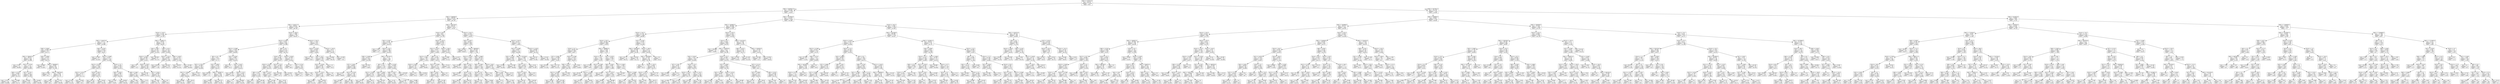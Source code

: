 digraph Tree {
node [shape=box] ;
0 [label="X[0] <= 470522.0\nmse = 833.25\nsamples = 15100\nvalue = 50.5"] ;
1 [label="X[0] <= 381681.0\nmse = 235.485\nsamples = 7578\nvalue = 74.876"] ;
0 -> 1 [labeldistance=2.5, labelangle=45, headlabel="True"] ;
2 [label="X[0] <= 346408.0\nmse = 108.352\nsamples = 4219\nvalue = 84.739"] ;
1 -> 2 ;
3 [label="X[0] <= 334317.5\nmse = 66.634\nsamples = 2145\nvalue = 89.764"] ;
2 -> 3 ;
4 [label="X[14] <= 116.5\nmse = 53.435\nsamples = 1391\nvalue = 91.344"] ;
3 -> 4 ;
5 [label="X[0] <= 316373.0\nmse = 47.711\nsamples = 1247\nvalue = 91.889"] ;
4 -> 5 ;
6 [label="X[8] <= 0.006\nmse = 35.683\nsamples = 517\nvalue = 93.271"] ;
5 -> 6 ;
7 [label="X[0] <= 280452.0\nmse = 36.473\nsamples = 463\nvalue = 92.886"] ;
6 -> 7 ;
8 [label="mse = 5.515\nsamples = 21\nvalue = 96.905"] ;
7 -> 8 ;
9 [label="X[12] <= 0.254\nmse = 37.14\nsamples = 442\nvalue = 92.695"] ;
7 -> 9 ;
10 [label="X[9] <= 0.278\nmse = 23.964\nsamples = 53\nvalue = 95.132"] ;
9 -> 10 ;
11 [label="mse = 12.377\nsamples = 49\nvalue = 95.898"] ;
10 -> 11 ;
12 [label="mse = 70.688\nsamples = 4\nvalue = 85.75"] ;
10 -> 12 ;
13 [label="X[7] <= 0.701\nmse = 38.015\nsamples = 389\nvalue = 92.362"] ;
9 -> 13 ;
14 [label="mse = 34.562\nsamples = 357\nvalue = 92.655"] ;
13 -> 14 ;
15 [label="mse = 64.897\nsamples = 32\nvalue = 89.094"] ;
13 -> 15 ;
16 [label="X[4] <= 0.598\nmse = 16.726\nsamples = 54\nvalue = 96.574"] ;
6 -> 16 ;
17 [label="mse = 55.889\nsamples = 6\nvalue = 91.667"] ;
16 -> 17 ;
18 [label="X[0] <= 288488.5\nmse = 8.444\nsamples = 48\nvalue = 97.188"] ;
16 -> 18 ;
19 [label="mse = 15.89\nsamples = 10\nvalue = 95.1"] ;
18 -> 19 ;
20 [label="X[0] <= 308754.0\nmse = 5.036\nsamples = 38\nvalue = 97.737"] ;
18 -> 20 ;
21 [label="mse = 2.404\nsamples = 26\nvalue = 98.5"] ;
20 -> 21 ;
22 [label="mse = 6.743\nsamples = 12\nvalue = 96.083"] ;
20 -> 22 ;
23 [label="X[4] <= 0.233\nmse = 53.918\nsamples = 730\nvalue = 90.91"] ;
5 -> 23 ;
24 [label="mse = 51.339\nsamples = 11\nvalue = 82.545"] ;
23 -> 24 ;
25 [label="X[12] <= 0.409\nmse = 52.871\nsamples = 719\nvalue = 91.038"] ;
23 -> 25 ;
26 [label="X[12] <= 0.254\nmse = 57.674\nsamples = 368\nvalue = 90.071"] ;
25 -> 26 ;
27 [label="X[12] <= 0.231\nmse = 29.711\nsamples = 77\nvalue = 92.714"] ;
26 -> 27 ;
28 [label="mse = 31.342\nsamples = 53\nvalue = 91.453"] ;
27 -> 28 ;
29 [label="mse = 14.833\nsamples = 24\nvalue = 95.5"] ;
27 -> 29 ;
30 [label="X[14] <= 85.0\nmse = 62.735\nsamples = 291\nvalue = 89.371"] ;
26 -> 30 ;
31 [label="mse = 58.113\nsamples = 262\nvalue = 89.927"] ;
30 -> 31 ;
32 [label="mse = 76.433\nsamples = 29\nvalue = 84.345"] ;
30 -> 32 ;
33 [label="X[14] <= 5.5\nmse = 45.826\nsamples = 351\nvalue = 92.051"] ;
25 -> 33 ;
34 [label="X[4] <= 0.623\nmse = 55.485\nsamples = 70\nvalue = 89.029"] ;
33 -> 34 ;
35 [label="mse = 21.556\nsamples = 3\nvalue = 76.667"] ;
34 -> 35 ;
36 [label="mse = 49.855\nsamples = 67\nvalue = 89.582"] ;
34 -> 36 ;
37 [label="X[6] <= 0.482\nmse = 40.577\nsamples = 281\nvalue = 92.804"] ;
33 -> 37 ;
38 [label="mse = 37.66\nsamples = 279\nvalue = 92.943"] ;
37 -> 38 ;
39 [label="mse = 72.25\nsamples = 2\nvalue = 73.5"] ;
37 -> 39 ;
40 [label="X[0] <= 316951.5\nmse = 78.233\nsamples = 144\nvalue = 86.632"] ;
4 -> 40 ;
41 [label="X[4] <= 0.86\nmse = 62.102\nsamples = 58\nvalue = 91.034"] ;
40 -> 41 ;
42 [label="X[10] <= 0.201\nmse = 46.368\nsamples = 50\nvalue = 92.46"] ;
41 -> 42 ;
43 [label="mse = 0.0\nsamples = 1\nvalue = 73.0"] ;
42 -> 43 ;
44 [label="X[10] <= 0.307\nmse = 39.429\nsamples = 49\nvalue = 92.857"] ;
42 -> 44 ;
45 [label="mse = 6.109\nsamples = 8\nvalue = 97.875"] ;
44 -> 45 ;
46 [label="X[1] <= 0.924\nmse = 40.058\nsamples = 41\nvalue = 91.878"] ;
44 -> 46 ;
47 [label="mse = 37.444\nsamples = 40\nvalue = 92.175"] ;
46 -> 47 ;
48 [label="mse = 0.0\nsamples = 1\nvalue = 80.0"] ;
46 -> 48 ;
49 [label="mse = 68.359\nsamples = 8\nvalue = 82.125"] ;
41 -> 49 ;
50 [label="X[9] <= 0.19\nmse = 67.223\nsamples = 86\nvalue = 83.663"] ;
40 -> 50 ;
51 [label="X[14] <= 132.5\nmse = 68.805\nsamples = 53\nvalue = 81.396"] ;
50 -> 51 ;
52 [label="mse = 49.974\nsamples = 25\nvalue = 77.84"] ;
51 -> 52 ;
53 [label="mse = 64.245\nsamples = 28\nvalue = 84.571"] ;
51 -> 53 ;
54 [label="X[6] <= 0.035\nmse = 43.181\nsamples = 33\nvalue = 87.303"] ;
50 -> 54 ;
55 [label="mse = 36.876\nsamples = 11\nvalue = 83.182"] ;
54 -> 55 ;
56 [label="mse = 33.595\nsamples = 22\nvalue = 89.364"] ;
54 -> 56 ;
57 [label="X[14] <= 106.5\nmse = 77.869\nsamples = 754\nvalue = 86.847"] ;
3 -> 57 ;
58 [label="X[12] <= 0.407\nmse = 70.021\nsamples = 661\nvalue = 87.888"] ;
57 -> 58 ;
59 [label="X[12] <= 0.369\nmse = 73.359\nsamples = 354\nvalue = 86.808"] ;
58 -> 59 ;
60 [label="X[5] <= 0.5\nmse = 70.34\nsamples = 275\nvalue = 87.72"] ;
59 -> 60 ;
61 [label="X[2] <= 0.704\nmse = 45.586\nsamples = 101\nvalue = 90.396"] ;
60 -> 61 ;
62 [label="X[11] <= 0.849\nmse = 45.4\nsamples = 77\nvalue = 88.948"] ;
61 -> 62 ;
63 [label="mse = 39.396\nsamples = 75\nvalue = 89.333"] ;
62 -> 63 ;
64 [label="mse = 56.25\nsamples = 2\nvalue = 74.5"] ;
62 -> 64 ;
65 [label="mse = 17.873\nsamples = 24\nvalue = 95.042"] ;
61 -> 65 ;
66 [label="X[1] <= 0.605\nmse = 78.139\nsamples = 174\nvalue = 86.167"] ;
60 -> 66 ;
67 [label="mse = 96.545\nsamples = 11\nvalue = 77.0"] ;
66 -> 67 ;
68 [label="X[0] <= 342807.5\nmse = 70.843\nsamples = 163\nvalue = 86.785"] ;
66 -> 68 ;
69 [label="mse = 53.994\nsamples = 102\nvalue = 88.539"] ;
68 -> 69 ;
70 [label="mse = 85.273\nsamples = 61\nvalue = 83.852"] ;
68 -> 70 ;
71 [label="X[1] <= 0.546\nmse = 70.891\nsamples = 79\nvalue = 83.633"] ;
59 -> 71 ;
72 [label="mse = 0.0\nsamples = 1\nvalue = 61.0"] ;
71 -> 72 ;
73 [label="X[2] <= 0.442\nmse = 65.148\nsamples = 78\nvalue = 83.923"] ;
71 -> 73 ;
74 [label="mse = 89.254\nsamples = 13\nvalue = 78.769"] ;
73 -> 74 ;
75 [label="X[10] <= 0.23\nmse = 53.952\nsamples = 65\nvalue = 84.954"] ;
73 -> 75 ;
76 [label="mse = 7.5\nsamples = 4\nvalue = 95.0"] ;
75 -> 76 ;
77 [label="mse = 49.946\nsamples = 61\nvalue = 84.295"] ;
75 -> 77 ;
78 [label="X[8] <= 0.0\nmse = 63.275\nsamples = 307\nvalue = 89.134"] ;
58 -> 78 ;
79 [label="X[10] <= 0.6\nmse = 65.891\nsamples = 260\nvalue = 88.427"] ;
78 -> 79 ;
80 [label="X[10] <= 0.343\nmse = 59.001\nsamples = 230\nvalue = 89.143"] ;
79 -> 80 ;
81 [label="X[9] <= 0.07\nmse = 72.134\nsamples = 120\nvalue = 87.625"] ;
80 -> 81 ;
82 [label="mse = 36.0\nsamples = 2\nvalue = 68.0"] ;
81 -> 82 ;
83 [label="mse = 66.108\nsamples = 118\nvalue = 87.958"] ;
81 -> 83 ;
84 [label="X[6] <= 0.147\nmse = 39.415\nsamples = 110\nvalue = 90.8"] ;
80 -> 84 ;
85 [label="mse = 42.289\nsamples = 84\nvalue = 89.595"] ;
84 -> 85 ;
86 [label="mse = 10.29\nsamples = 26\nvalue = 94.692"] ;
84 -> 86 ;
87 [label="X[12] <= 0.53\nmse = 84.596\nsamples = 30\nvalue = 82.933"] ;
79 -> 87 ;
88 [label="mse = 65.938\nsamples = 16\nvalue = 78.75"] ;
87 -> 88 ;
89 [label="mse = 63.061\nsamples = 14\nvalue = 87.714"] ;
87 -> 89 ;
90 [label="X[10] <= 0.054\nmse = 30.764\nsamples = 47\nvalue = 93.043"] ;
78 -> 90 ;
91 [label="mse = 0.0\nsamples = 1\nvalue = 68.0"] ;
90 -> 91 ;
92 [label="X[4] <= 0.734\nmse = 17.503\nsamples = 46\nvalue = 93.587"] ;
90 -> 92 ;
93 [label="mse = 19.977\nsamples = 22\nvalue = 91.5"] ;
92 -> 93 ;
94 [label="mse = 7.583\nsamples = 24\nvalue = 95.5"] ;
92 -> 94 ;
95 [label="X[14] <= 135.5\nmse = 71.258\nsamples = 93\nvalue = 79.452"] ;
57 -> 95 ;
96 [label="X[10] <= 0.333\nmse = 59.048\nsamples = 62\nvalue = 76.984"] ;
95 -> 96 ;
97 [label="mse = 27.743\nsamples = 12\nvalue = 70.917"] ;
96 -> 97 ;
98 [label="X[3] <= 10.5\nmse = 55.606\nsamples = 50\nvalue = 78.44"] ;
96 -> 98 ;
99 [label="X[12] <= 0.428\nmse = 49.901\nsamples = 48\nvalue = 77.875"] ;
98 -> 99 ;
100 [label="X[14] <= 110.5\nmse = 44.957\nsamples = 43\nvalue = 76.86"] ;
99 -> 100 ;
101 [label="mse = 0.889\nsamples = 3\nvalue = 61.333"] ;
100 -> 101 ;
102 [label="mse = 28.824\nsamples = 40\nvalue = 78.025"] ;
100 -> 102 ;
103 [label="mse = 7.44\nsamples = 5\nvalue = 86.6"] ;
99 -> 103 ;
104 [label="mse = 1.0\nsamples = 2\nvalue = 92.0"] ;
98 -> 104 ;
105 [label="X[14] <= 145.0\nmse = 59.14\nsamples = 31\nvalue = 84.387"] ;
95 -> 105 ;
106 [label="mse = 54.094\nsamples = 19\nvalue = 88.105"] ;
105 -> 106 ;
107 [label="mse = 10.583\nsamples = 12\nvalue = 78.5"] ;
105 -> 107 ;
108 [label="X[0] <= 362126.0\nmse = 98.373\nsamples = 2074\nvalue = 79.541"] ;
2 -> 108 ;
109 [label="X[14] <= 95.5\nmse = 86.9\nsamples = 945\nvalue = 82.783"] ;
108 -> 109 ;
110 [label="X[2] <= 0.307\nmse = 82.467\nsamples = 778\nvalue = 83.679"] ;
109 -> 110 ;
111 [label="mse = 15.65\nsamples = 10\nvalue = 72.5"] ;
110 -> 111 ;
112 [label="X[14] <= 19.5\nmse = 81.689\nsamples = 768\nvalue = 83.824"] ;
110 -> 112 ;
113 [label="X[6] <= 0.406\nmse = 93.413\nsamples = 305\nvalue = 82.236"] ;
112 -> 113 ;
114 [label="X[7] <= 0.002\nmse = 89.635\nsamples = 290\nvalue = 82.669"] ;
113 -> 114 ;
115 [label="mse = 8.222\nsamples = 3\nvalue = 66.667"] ;
114 -> 115 ;
116 [label="X[11] <= 0.129\nmse = 87.782\nsamples = 287\nvalue = 82.836"] ;
114 -> 116 ;
117 [label="mse = 62.889\nsamples = 24\nvalue = 77.667"] ;
116 -> 117 ;
118 [label="mse = 87.392\nsamples = 263\nvalue = 83.308"] ;
116 -> 118 ;
119 [label="mse = 92.782\nsamples = 15\nvalue = 73.867"] ;
113 -> 119 ;
120 [label="X[0] <= 351101.5\nmse = 71.21\nsamples = 463\nvalue = 84.87"] ;
112 -> 120 ;
121 [label="X[3] <= 4.0\nmse = 47.578\nsamples = 126\nvalue = 87.571"] ;
120 -> 121 ;
122 [label="X[11] <= 0.445\nmse = 62.521\nsamples = 36\nvalue = 84.417"] ;
121 -> 122 ;
123 [label="mse = 45.537\nsamples = 11\nvalue = 89.091"] ;
122 -> 123 ;
124 [label="mse = 56.15\nsamples = 25\nvalue = 82.36"] ;
122 -> 124 ;
125 [label="X[9] <= 0.085\nmse = 36.028\nsamples = 90\nvalue = 88.833"] ;
121 -> 125 ;
126 [label="mse = 30.139\nsamples = 6\nvalue = 80.833"] ;
125 -> 126 ;
127 [label="mse = 31.55\nsamples = 84\nvalue = 89.405"] ;
125 -> 127 ;
128 [label="X[8] <= 0.108\nmse = 76.298\nsamples = 337\nvalue = 83.861"] ;
120 -> 128 ;
129 [label="X[6] <= 0.027\nmse = 71.931\nsamples = 329\nvalue = 84.131"] ;
128 -> 129 ;
130 [label="mse = 27.062\nsamples = 9\nvalue = 75.222"] ;
129 -> 130 ;
131 [label="mse = 70.898\nsamples = 320\nvalue = 84.381"] ;
129 -> 131 ;
132 [label="mse = 129.438\nsamples = 8\nvalue = 72.75"] ;
128 -> 132 ;
133 [label="X[14] <= 135.5\nmse = 86.405\nsamples = 167\nvalue = 78.611"] ;
109 -> 133 ;
134 [label="X[11] <= 0.312\nmse = 79.071\nsamples = 135\nvalue = 76.948"] ;
133 -> 134 ;
135 [label="X[12] <= 0.52\nmse = 77.969\nsamples = 34\nvalue = 71.824"] ;
134 -> 135 ;
136 [label="X[10] <= 0.363\nmse = 61.334\nsamples = 31\nvalue = 70.387"] ;
135 -> 136 ;
137 [label="mse = 10.8\nsamples = 5\nvalue = 62.0"] ;
136 -> 137 ;
138 [label="mse = 54.923\nsamples = 26\nvalue = 72.0"] ;
136 -> 138 ;
139 [label="mse = 8.222\nsamples = 3\nvalue = 86.667"] ;
135 -> 139 ;
140 [label="X[8] <= 0.0\nmse = 67.626\nsamples = 101\nvalue = 78.673"] ;
134 -> 140 ;
141 [label="X[12] <= 0.459\nmse = 58.111\nsamples = 78\nvalue = 79.936"] ;
140 -> 141 ;
142 [label="X[6] <= 0.037\nmse = 56.229\nsamples = 76\nvalue = 79.645"] ;
141 -> 142 ;
143 [label="mse = 60.225\nsamples = 13\nvalue = 76.077"] ;
142 -> 143 ;
144 [label="mse = 52.236\nsamples = 63\nvalue = 80.381"] ;
142 -> 144 ;
145 [label="mse = 4.0\nsamples = 2\nvalue = 91.0"] ;
141 -> 145 ;
146 [label="mse = 76.151\nsamples = 23\nvalue = 74.391"] ;
140 -> 146 ;
147 [label="X[14] <= 136.5\nmse = 56.484\nsamples = 32\nvalue = 85.625"] ;
133 -> 147 ;
148 [label="mse = 5.688\nsamples = 4\nvalue = 97.25"] ;
147 -> 148 ;
149 [label="mse = 41.677\nsamples = 28\nvalue = 83.964"] ;
147 -> 149 ;
150 [label="X[14] <= 101.5\nmse = 91.818\nsamples = 1129\nvalue = 76.828"] ;
108 -> 150 ;
151 [label="X[2] <= 0.307\nmse = 88.013\nsamples = 985\nvalue = 77.542"] ;
150 -> 151 ;
152 [label="mse = 95.622\nsamples = 28\nvalue = 68.857"] ;
151 -> 152 ;
153 [label="X[0] <= 369189.5\nmse = 85.519\nsamples = 957\nvalue = 77.796"] ;
151 -> 153 ;
154 [label="X[12] <= 0.142\nmse = 77.979\nsamples = 320\nvalue = 79.8"] ;
153 -> 154 ;
155 [label="mse = 24.889\nsamples = 3\nvalue = 64.333"] ;
154 -> 155 ;
156 [label="X[6] <= 0.027\nmse = 76.196\nsamples = 317\nvalue = 79.946"] ;
154 -> 156 ;
157 [label="mse = 33.959\nsamples = 7\nvalue = 70.429"] ;
156 -> 157 ;
158 [label="X[14] <= 6.5\nmse = 75.058\nsamples = 310\nvalue = 80.161"] ;
156 -> 158 ;
159 [label="mse = 106.29\nsamples = 55\nvalue = 77.236"] ;
158 -> 159 ;
160 [label="mse = 66.078\nsamples = 255\nvalue = 80.792"] ;
158 -> 160 ;
161 [label="X[4] <= 0.906\nmse = 86.276\nsamples = 637\nvalue = 76.79"] ;
153 -> 161 ;
162 [label="X[6] <= 0.564\nmse = 83.871\nsamples = 584\nvalue = 77.283"] ;
161 -> 162 ;
163 [label="X[14] <= 8.5\nmse = 82.375\nsamples = 579\nvalue = 77.42"] ;
162 -> 163 ;
164 [label="mse = 87.705\nsamples = 92\nvalue = 74.652"] ;
163 -> 164 ;
165 [label="mse = 79.648\nsamples = 487\nvalue = 77.943"] ;
163 -> 165 ;
166 [label="mse = 2.64\nsamples = 5\nvalue = 61.4"] ;
162 -> 166 ;
167 [label="X[14] <= 46.0\nmse = 80.607\nsamples = 53\nvalue = 71.358"] ;
161 -> 167 ;
168 [label="X[9] <= 0.09\nmse = 64.591\nsamples = 45\nvalue = 73.378"] ;
167 -> 168 ;
169 [label="mse = 14.75\nsamples = 12\nvalue = 80.5"] ;
168 -> 169 ;
170 [label="mse = 57.561\nsamples = 33\nvalue = 70.788"] ;
168 -> 170 ;
171 [label="mse = 18.75\nsamples = 8\nvalue = 60.0"] ;
167 -> 171 ;
172 [label="X[14] <= 135.5\nmse = 90.511\nsamples = 144\nvalue = 71.944"] ;
150 -> 172 ;
173 [label="X[11] <= 0.266\nmse = 66.83\nsamples = 112\nvalue = 69.598"] ;
172 -> 173 ;
174 [label="X[2] <= 0.758\nmse = 36.886\nsamples = 36\nvalue = 65.944"] ;
173 -> 174 ;
175 [label="mse = 23.386\nsamples = 18\nvalue = 62.944"] ;
174 -> 175 ;
176 [label="mse = 32.386\nsamples = 18\nvalue = 68.944"] ;
174 -> 176 ;
177 [label="X[0] <= 372238.0\nmse = 71.694\nsamples = 76\nvalue = 71.329"] ;
173 -> 177 ;
178 [label="X[3] <= 10.5\nmse = 69.042\nsamples = 48\nvalue = 73.5"] ;
177 -> 178 ;
179 [label="X[14] <= 130.0\nmse = 55.394\nsamples = 46\nvalue = 72.674"] ;
178 -> 179 ;
180 [label="mse = 46.219\nsamples = 40\nvalue = 73.925"] ;
179 -> 180 ;
181 [label="mse = 36.556\nsamples = 6\nvalue = 64.333"] ;
179 -> 181 ;
182 [label="mse = 6.25\nsamples = 2\nvalue = 92.5"] ;
178 -> 182 ;
183 [label="mse = 54.31\nsamples = 28\nvalue = 67.607"] ;
177 -> 183 ;
184 [label="X[12] <= 0.335\nmse = 86.694\nsamples = 32\nvalue = 80.156"] ;
172 -> 184 ;
185 [label="mse = 43.222\nsamples = 6\nvalue = 67.667"] ;
184 -> 185 ;
186 [label="mse = 52.422\nsamples = 26\nvalue = 83.038"] ;
184 -> 186 ;
187 [label="X[0] <= 427983.0\nmse = 119.537\nsamples = 3359\nvalue = 62.488"] ;
1 -> 187 ;
188 [label="X[0] <= 403993.5\nmse = 96.299\nsamples = 2039\nvalue = 67.087"] ;
187 -> 188 ;
189 [label="X[14] <= 101.5\nmse = 91.579\nsamples = 1084\nvalue = 69.948"] ;
188 -> 189 ;
190 [label="X[14] <= 20.5\nmse = 86.562\nsamples = 969\nvalue = 70.843"] ;
189 -> 190 ;
191 [label="X[14] <= 0.5\nmse = 99.635\nsamples = 365\nvalue = 68.97"] ;
190 -> 191 ;
192 [label="X[7] <= 0.094\nmse = 173.566\nsamples = 30\nvalue = 76.367"] ;
191 -> 192 ;
193 [label="mse = 95.339\nsamples = 11\nvalue = 67.545"] ;
192 -> 193 ;
194 [label="mse = 147.723\nsamples = 19\nvalue = 81.474"] ;
192 -> 194 ;
195 [label="X[10] <= 0.786\nmse = 87.676\nsamples = 335\nvalue = 68.307"] ;
191 -> 195 ;
196 [label="X[6] <= 0.472\nmse = 86.29\nsamples = 318\nvalue = 68.758"] ;
195 -> 196 ;
197 [label="X[11] <= 0.266\nmse = 84.748\nsamples = 304\nvalue = 69.204"] ;
196 -> 197 ;
198 [label="mse = 78.443\nsamples = 96\nvalue = 72.073"] ;
197 -> 198 ;
199 [label="mse = 82.106\nsamples = 208\nvalue = 67.88"] ;
197 -> 199 ;
200 [label="mse = 21.638\nsamples = 14\nvalue = 59.071"] ;
196 -> 200 ;
201 [label="mse = 38.81\nsamples = 17\nvalue = 59.882"] ;
195 -> 201 ;
202 [label="X[0] <= 386862.0\nmse = 75.259\nsamples = 604\nvalue = 71.975"] ;
190 -> 202 ;
203 [label="X[14] <= 24.5\nmse = 71.38\nsamples = 169\nvalue = 74.201"] ;
202 -> 203 ;
204 [label="mse = 57.628\nsamples = 20\nvalue = 79.85"] ;
203 -> 204 ;
205 [label="X[12] <= 0.269\nmse = 68.368\nsamples = 149\nvalue = 73.443"] ;
203 -> 205 ;
206 [label="mse = 60.432\nsamples = 18\nvalue = 78.889"] ;
205 -> 206 ;
207 [label="X[12] <= 0.299\nmse = 64.823\nsamples = 131\nvalue = 72.695"] ;
205 -> 207 ;
208 [label="mse = 91.653\nsamples = 11\nvalue = 65.273"] ;
207 -> 208 ;
209 [label="mse = 56.851\nsamples = 120\nvalue = 73.375"] ;
207 -> 209 ;
210 [label="X[7] <= 0.078\nmse = 74.094\nsamples = 435\nvalue = 71.11"] ;
202 -> 210 ;
211 [label="X[6] <= 0.034\nmse = 73.087\nsamples = 163\nvalue = 72.896"] ;
210 -> 211 ;
212 [label="mse = 9.556\nsamples = 3\nvalue = 50.667"] ;
211 -> 212 ;
213 [label="X[7] <= 0.073\nmse = 64.84\nsamples = 160\nvalue = 73.312"] ;
211 -> 213 ;
214 [label="mse = 56.962\nsamples = 154\nvalue = 72.805"] ;
213 -> 214 ;
215 [label="mse = 90.889\nsamples = 6\nvalue = 86.333"] ;
213 -> 215 ;
216 [label="X[7] <= 0.085\nmse = 71.642\nsamples = 272\nvalue = 70.04"] ;
210 -> 216 ;
217 [label="mse = 45.959\nsamples = 7\nvalue = 57.429"] ;
216 -> 217 ;
218 [label="X[10] <= 0.096\nmse = 68.008\nsamples = 265\nvalue = 70.374"] ;
216 -> 218 ;
219 [label="mse = 5.36\nsamples = 5\nvalue = 83.8"] ;
218 -> 219 ;
220 [label="mse = 65.679\nsamples = 260\nvalue = 70.115"] ;
218 -> 220 ;
221 [label="X[7] <= 0.194\nmse = 70.259\nsamples = 115\nvalue = 62.409"] ;
189 -> 221 ;
222 [label="X[0] <= 392336.0\nmse = 61.384\nsamples = 49\nvalue = 65.592"] ;
221 -> 222 ;
223 [label="mse = 44.771\nsamples = 23\nvalue = 69.522"] ;
222 -> 223 ;
224 [label="mse = 50.333\nsamples = 26\nvalue = 62.115"] ;
222 -> 224 ;
225 [label="X[14] <= 149.5\nmse = 63.74\nsamples = 66\nvalue = 60.045"] ;
221 -> 225 ;
226 [label="X[0] <= 382289.0\nmse = 57.191\nsamples = 65\nvalue = 59.708"] ;
225 -> 226 ;
227 [label="mse = 0.0\nsamples = 1\nvalue = 81.0"] ;
226 -> 227 ;
228 [label="X[14] <= 135.5\nmse = 50.891\nsamples = 64\nvalue = 59.375"] ;
226 -> 228 ;
229 [label="X[14] <= 107.5\nmse = 44.222\nsamples = 47\nvalue = 58.234"] ;
228 -> 229 ;
230 [label="mse = 32.64\nsamples = 5\nvalue = 65.6"] ;
229 -> 230 ;
231 [label="mse = 38.372\nsamples = 42\nvalue = 57.357"] ;
229 -> 231 ;
232 [label="mse = 55.779\nsamples = 17\nvalue = 62.529"] ;
228 -> 232 ;
233 [label="mse = 0.0\nsamples = 1\nvalue = 82.0"] ;
225 -> 233 ;
234 [label="X[14] <= 102.5\nmse = 81.813\nsamples = 955\nvalue = 63.839"] ;
188 -> 234 ;
235 [label="X[14] <= 0.5\nmse = 79.085\nsamples = 865\nvalue = 64.542"] ;
234 -> 235 ;
236 [label="mse = 126.389\nsamples = 24\nvalue = 76.667"] ;
235 -> 236 ;
237 [label="X[0] <= 418979.0\nmse = 73.42\nsamples = 841\nvalue = 64.196"] ;
235 -> 237 ;
238 [label="X[4] <= 0.618\nmse = 75.45\nsamples = 526\nvalue = 65.464"] ;
237 -> 238 ;
239 [label="X[7] <= 0.58\nmse = 49.28\nsamples = 33\nvalue = 57.848"] ;
238 -> 239 ;
240 [label="mse = 32.996\nsamples = 15\nvalue = 54.067"] ;
239 -> 240 ;
241 [label="mse = 41.0\nsamples = 18\nvalue = 61.0"] ;
239 -> 241 ;
242 [label="X[14] <= 13.5\nmse = 73.06\nsamples = 493\nvalue = 65.974"] ;
238 -> 242 ;
243 [label="X[10] <= 0.511\nmse = 51.047\nsamples = 99\nvalue = 62.727"] ;
242 -> 243 ;
244 [label="mse = 41.094\nsamples = 70\nvalue = 64.186"] ;
243 -> 244 ;
245 [label="mse = 57.543\nsamples = 29\nvalue = 59.207"] ;
243 -> 245 ;
246 [label="X[14] <= 25.5\nmse = 75.278\nsamples = 394\nvalue = 66.789"] ;
242 -> 246 ;
247 [label="mse = 81.028\nsamples = 90\nvalue = 69.5"] ;
246 -> 247 ;
248 [label="mse = 70.756\nsamples = 304\nvalue = 65.987"] ;
246 -> 248 ;
249 [label="X[14] <= 41.5\nmse = 62.867\nsamples = 315\nvalue = 62.079"] ;
237 -> 249 ;
250 [label="X[7] <= 0.484\nmse = 54.841\nsamples = 203\nvalue = 60.744"] ;
249 -> 250 ;
251 [label="X[2] <= 0.548\nmse = 48.037\nsamples = 171\nvalue = 60.064"] ;
250 -> 251 ;
252 [label="mse = 52.983\nsamples = 60\nvalue = 58.317"] ;
251 -> 252 ;
253 [label="mse = 42.82\nsamples = 111\nvalue = 61.009"] ;
251 -> 253 ;
254 [label="X[10] <= 0.074\nmse = 75.547\nsamples = 32\nvalue = 64.375"] ;
250 -> 254 ;
255 [label="mse = 0.0\nsamples = 1\nvalue = 88.0"] ;
254 -> 255 ;
256 [label="mse = 59.399\nsamples = 31\nvalue = 63.613"] ;
254 -> 256 ;
257 [label="X[7] <= 0.114\nmse = 68.321\nsamples = 112\nvalue = 64.5"] ;
249 -> 257 ;
258 [label="X[7] <= 0.009\nmse = 91.113\nsamples = 44\nvalue = 68.023"] ;
257 -> 258 ;
259 [label="mse = 81.222\nsamples = 12\nvalue = 62.667"] ;
258 -> 259 ;
260 [label="mse = 80.03\nsamples = 32\nvalue = 70.031"] ;
258 -> 260 ;
261 [label="X[9] <= 0.525\nmse = 40.348\nsamples = 68\nvalue = 62.221"] ;
257 -> 261 ;
262 [label="mse = 37.441\nsamples = 67\nvalue = 62.448"] ;
261 -> 262 ;
263 [label="mse = 0.0\nsamples = 1\nvalue = 47.0"] ;
261 -> 263 ;
264 [label="X[0] <= 414129.5\nmse = 57.561\nsamples = 90\nvalue = 57.078"] ;
234 -> 264 ;
265 [label="X[6] <= 0.073\nmse = 53.303\nsamples = 43\nvalue = 59.372"] ;
264 -> 265 ;
266 [label="mse = 42.338\nsamples = 19\nvalue = 55.632"] ;
265 -> 266 ;
267 [label="mse = 42.139\nsamples = 24\nvalue = 62.333"] ;
265 -> 267 ;
268 [label="X[0] <= 420505.0\nmse = 52.234\nsamples = 47\nvalue = 54.979"] ;
264 -> 268 ;
269 [label="mse = 43.536\nsamples = 28\nvalue = 52.5"] ;
268 -> 269 ;
270 [label="mse = 42.654\nsamples = 19\nvalue = 58.632"] ;
268 -> 270 ;
271 [label="X[14] <= 102.5\nmse = 72.309\nsamples = 1320\nvalue = 55.385"] ;
187 -> 271 ;
272 [label="X[0] <= 441598.0\nmse = 66.268\nsamples = 1140\nvalue = 56.441"] ;
271 -> 272 ;
273 [label="X[10] <= 0.355\nmse = 70.525\nsamples = 417\nvalue = 59.369"] ;
272 -> 273 ;
274 [label="X[12] <= 0.246\nmse = 82.611\nsamples = 150\nvalue = 61.34"] ;
273 -> 274 ;
275 [label="mse = 87.556\nsamples = 6\nvalue = 72.333"] ;
274 -> 275 ;
276 [label="X[8] <= 0.125\nmse = 77.16\nsamples = 144\nvalue = 60.882"] ;
274 -> 276 ;
277 [label="X[0] <= 441054.5\nmse = 74.629\nsamples = 143\nvalue = 61.028"] ;
276 -> 277 ;
278 [label="X[10] <= 0.279\nmse = 71.111\nsamples = 135\nvalue = 60.615"] ;
277 -> 278 ;
279 [label="mse = 51.535\nsamples = 92\nvalue = 59.25"] ;
278 -> 279 ;
280 [label="mse = 100.481\nsamples = 43\nvalue = 63.535"] ;
278 -> 280 ;
281 [label="mse = 82.5\nsamples = 8\nvalue = 68.0"] ;
277 -> 281 ;
282 [label="mse = 0.0\nsamples = 1\nvalue = 40.0"] ;
276 -> 282 ;
283 [label="X[14] <= 15.5\nmse = 60.328\nsamples = 267\nvalue = 58.262"] ;
273 -> 283 ;
284 [label="X[2] <= 0.668\nmse = 69.402\nsamples = 84\nvalue = 55.619"] ;
283 -> 284 ;
285 [label="X[7] <= 0.669\nmse = 56.142\nsamples = 54\nvalue = 53.315"] ;
284 -> 285 ;
286 [label="X[7] <= 0.088\nmse = 41.895\nsamples = 48\nvalue = 52.021"] ;
285 -> 286 ;
287 [label="mse = 41.985\nsamples = 23\nvalue = 54.565"] ;
286 -> 287 ;
288 [label="mse = 30.378\nsamples = 25\nvalue = 49.68"] ;
286 -> 288 ;
289 [label="mse = 49.556\nsamples = 6\nvalue = 63.667"] ;
285 -> 289 ;
290 [label="X[6] <= 0.04\nmse = 66.512\nsamples = 30\nvalue = 59.767"] ;
284 -> 290 ;
291 [label="mse = 0.0\nsamples = 1\nvalue = 81.0"] ;
290 -> 291 ;
292 [label="mse = 52.723\nsamples = 29\nvalue = 59.034"] ;
290 -> 292 ;
293 [label="X[3] <= 6.5\nmse = 51.484\nsamples = 183\nvalue = 59.475"] ;
283 -> 293 ;
294 [label="X[9] <= 0.129\nmse = 53.381\nsamples = 99\nvalue = 60.818"] ;
293 -> 294 ;
295 [label="X[2] <= 0.388\nmse = 40.203\nsamples = 51\nvalue = 58.588"] ;
294 -> 295 ;
296 [label="mse = 23.347\nsamples = 7\nvalue = 64.286"] ;
295 -> 296 ;
297 [label="mse = 36.899\nsamples = 44\nvalue = 57.682"] ;
295 -> 297 ;
298 [label="X[6] <= 0.111\nmse = 56.486\nsamples = 48\nvalue = 63.188"] ;
294 -> 298 ;
299 [label="mse = 23.544\nsamples = 26\nvalue = 60.385"] ;
298 -> 299 ;
300 [label="mse = 75.159\nsamples = 22\nvalue = 66.5"] ;
298 -> 300 ;
301 [label="X[11] <= 0.615\nmse = 44.619\nsamples = 84\nvalue = 57.893"] ;
293 -> 301 ;
302 [label="X[0] <= 438056.5\nmse = 47.522\nsamples = 62\nvalue = 59.161"] ;
301 -> 302 ;
303 [label="mse = 47.95\nsamples = 47\nvalue = 60.085"] ;
302 -> 303 ;
304 [label="mse = 35.129\nsamples = 15\nvalue = 56.267"] ;
302 -> 304 ;
305 [label="mse = 19.126\nsamples = 22\nvalue = 54.318"] ;
301 -> 305 ;
306 [label="X[0] <= 452801.5\nmse = 56.015\nsamples = 723\nvalue = 54.752"] ;
272 -> 306 ;
307 [label="X[4] <= 0.806\nmse = 49.401\nsamples = 309\nvalue = 56.256"] ;
306 -> 307 ;
308 [label="X[14] <= 37.5\nmse = 44.459\nsamples = 198\nvalue = 54.985"] ;
307 -> 308 ;
309 [label="X[9] <= 0.271\nmse = 43.902\nsamples = 130\nvalue = 53.7"] ;
308 -> 309 ;
310 [label="X[14] <= 0.5\nmse = 42.619\nsamples = 112\nvalue = 54.58"] ;
309 -> 310 ;
311 [label="mse = 123.438\nsamples = 8\nvalue = 62.25"] ;
310 -> 311 ;
312 [label="mse = 31.529\nsamples = 104\nvalue = 53.99"] ;
310 -> 312 ;
313 [label="mse = 17.062\nsamples = 18\nvalue = 48.222"] ;
309 -> 313 ;
314 [label="X[11] <= 0.615\nmse = 36.335\nsamples = 68\nvalue = 57.441"] ;
308 -> 314 ;
315 [label="X[14] <= 38.5\nmse = 28.347\nsamples = 56\nvalue = 56.214"] ;
314 -> 315 ;
316 [label="mse = 0.25\nsamples = 2\nvalue = 66.5"] ;
315 -> 316 ;
317 [label="mse = 25.324\nsamples = 54\nvalue = 55.833"] ;
315 -> 317 ;
318 [label="mse = 33.806\nsamples = 12\nvalue = 63.167"] ;
314 -> 318 ;
319 [label="X[7] <= 0.009\nmse = 50.195\nsamples = 111\nvalue = 58.523"] ;
307 -> 319 ;
320 [label="mse = 39.686\nsamples = 11\nvalue = 65.636"] ;
319 -> 320 ;
321 [label="X[10] <= 0.77\nmse = 45.172\nsamples = 100\nvalue = 57.74"] ;
319 -> 321 ;
322 [label="X[14] <= 0.5\nmse = 40.34\nsamples = 96\nvalue = 57.312"] ;
321 -> 322 ;
323 [label="mse = 58.438\nsamples = 8\nvalue = 63.75"] ;
322 -> 323 ;
324 [label="mse = 34.585\nsamples = 88\nvalue = 56.727"] ;
322 -> 324 ;
325 [label="mse = 51.5\nsamples = 4\nvalue = 68.0"] ;
321 -> 325 ;
326 [label="X[14] <= 13.5\nmse = 58.006\nsamples = 414\nvalue = 53.63"] ;
306 -> 326 ;
327 [label="X[8] <= 0.0\nmse = 54.099\nsamples = 127\nvalue = 51.299"] ;
326 -> 327 ;
328 [label="X[4] <= 0.711\nmse = 50.535\nsamples = 107\nvalue = 50.383"] ;
327 -> 328 ;
329 [label="mse = 36.593\nsamples = 27\nvalue = 46.667"] ;
328 -> 329 ;
330 [label="X[14] <= 0.5\nmse = 49.006\nsamples = 80\nvalue = 51.638"] ;
328 -> 330 ;
331 [label="mse = 53.889\nsamples = 6\nvalue = 59.333"] ;
330 -> 331 ;
332 [label="mse = 43.419\nsamples = 74\nvalue = 51.014"] ;
330 -> 332 ;
333 [label="mse = 44.66\nsamples = 20\nvalue = 56.2"] ;
327 -> 333 ;
334 [label="X[14] <= 17.5\nmse = 56.266\nsamples = 287\nvalue = 54.662"] ;
326 -> 334 ;
335 [label="X[1] <= 0.826\nmse = 66.897\nsamples = 36\nvalue = 58.361"] ;
334 -> 335 ;
336 [label="mse = 67.095\nsamples = 26\nvalue = 60.538"] ;
335 -> 336 ;
337 [label="mse = 22.01\nsamples = 10\nvalue = 52.7"] ;
335 -> 337 ;
338 [label="X[14] <= 30.5\nmse = 52.497\nsamples = 251\nvalue = 54.131"] ;
334 -> 338 ;
339 [label="X[2] <= 0.551\nmse = 39.101\nsamples = 69\nvalue = 51.029"] ;
338 -> 339 ;
340 [label="mse = 41.078\nsamples = 40\nvalue = 49.15"] ;
339 -> 340 ;
341 [label="mse = 24.787\nsamples = 29\nvalue = 53.621"] ;
339 -> 341 ;
342 [label="X[12] <= 0.386\nmse = 52.543\nsamples = 182\nvalue = 55.308"] ;
338 -> 342 ;
343 [label="mse = 54.284\nsamples = 91\nvalue = 53.846"] ;
342 -> 343 ;
344 [label="mse = 46.529\nsamples = 91\nvalue = 56.769"] ;
342 -> 344 ;
345 [label="X[0] <= 453375.0\nmse = 58.746\nsamples = 180\nvalue = 48.694"] ;
271 -> 345 ;
346 [label="X[3] <= 6.5\nmse = 56.694\nsamples = 96\nvalue = 51.156"] ;
345 -> 346 ;
347 [label="X[14] <= 136.0\nmse = 49.655\nsamples = 52\nvalue = 48.635"] ;
346 -> 347 ;
348 [label="mse = 39.459\nsamples = 28\nvalue = 45.429"] ;
347 -> 348 ;
349 [label="mse = 35.568\nsamples = 24\nvalue = 52.375"] ;
347 -> 349 ;
350 [label="X[9] <= 0.103\nmse = 48.618\nsamples = 44\nvalue = 54.136"] ;
346 -> 350 ;
351 [label="mse = 3.556\nsamples = 6\nvalue = 60.333"] ;
350 -> 351 ;
352 [label="X[11] <= 0.619\nmse = 48.712\nsamples = 38\nvalue = 53.158"] ;
350 -> 352 ;
353 [label="X[14] <= 128.5\nmse = 44.897\nsamples = 32\nvalue = 54.094"] ;
352 -> 353 ;
354 [label="mse = 33.175\nsamples = 21\nvalue = 52.333"] ;
353 -> 354 ;
355 [label="mse = 50.066\nsamples = 11\nvalue = 57.455"] ;
353 -> 355 ;
356 [label="mse = 39.472\nsamples = 6\nvalue = 48.167"] ;
352 -> 356 ;
357 [label="X[7] <= 0.352\nmse = 46.248\nsamples = 84\nvalue = 45.881"] ;
345 -> 357 ;
358 [label="X[14] <= 132.5\nmse = 53.391\nsamples = 46\nvalue = 44.0"] ;
357 -> 358 ;
359 [label="mse = 30.547\nsamples = 20\nvalue = 40.45"] ;
358 -> 359 ;
360 [label="mse = 53.812\nsamples = 26\nvalue = 46.731"] ;
358 -> 360 ;
361 [label="X[14] <= 131.5\nmse = 28.133\nsamples = 38\nvalue = 48.158"] ;
357 -> 361 ;
362 [label="mse = 19.408\nsamples = 28\nvalue = 46.857"] ;
361 -> 362 ;
363 [label="mse = 34.56\nsamples = 10\nvalue = 51.8"] ;
361 -> 363 ;
364 [label="X[0] <= 657591.5\nmse = 233.787\nsamples = 7522\nvalue = 25.943"] ;
0 -> 364 [labeldistance=2.5, labelangle=-45, headlabel="False"] ;
365 [label="X[0] <= 538960.5\nmse = 92.63\nsamples = 3705\nvalue = 38.463"] ;
364 -> 365 ;
366 [label="X[0] <= 504986.0\nmse = 59.117\nsamples = 1647\nvalue = 45.018"] ;
365 -> 366 ;
367 [label="X[14] <= 102.5\nmse = 56.437\nsamples = 886\nvalue = 47.219"] ;
366 -> 367 ;
368 [label="X[0] <= 483652.0\nmse = 50.766\nsamples = 706\nvalue = 48.508"] ;
367 -> 368 ;
369 [label="X[6] <= 0.318\nmse = 51.006\nsamples = 240\nvalue = 50.45"] ;
368 -> 369 ;
370 [label="X[11] <= 0.57\nmse = 48.869\nsamples = 205\nvalue = 51.063"] ;
369 -> 370 ;
371 [label="X[10] <= 0.483\nmse = 48.552\nsamples = 141\nvalue = 50.028"] ;
370 -> 371 ;
372 [label="X[14] <= 1.5\nmse = 39.06\nsamples = 91\nvalue = 48.802"] ;
371 -> 372 ;
373 [label="mse = 1.139\nsamples = 6\nvalue = 40.167"] ;
372 -> 373 ;
374 [label="mse = 36.101\nsamples = 85\nvalue = 49.412"] ;
372 -> 374 ;
375 [label="X[10] <= 0.769\nmse = 58.112\nsamples = 50\nvalue = 52.26"] ;
371 -> 375 ;
376 [label="mse = 49.886\nsamples = 49\nvalue = 52.694"] ;
375 -> 376 ;
377 [label="mse = 0.0\nsamples = 1\nvalue = 31.0"] ;
375 -> 377 ;
378 [label="X[14] <= 0.5\nmse = 42.007\nsamples = 64\nvalue = 53.344"] ;
370 -> 378 ;
379 [label="mse = 35.688\nsamples = 4\nvalue = 62.25"] ;
378 -> 379 ;
380 [label="X[9] <= 0.357\nmse = 36.787\nsamples = 60\nvalue = 52.75"] ;
378 -> 380 ;
381 [label="mse = 32.692\nsamples = 58\nvalue = 53.121"] ;
380 -> 381 ;
382 [label="mse = 36.0\nsamples = 2\nvalue = 42.0"] ;
380 -> 382 ;
383 [label="X[14] <= 81.5\nmse = 48.408\nsamples = 35\nvalue = 46.857"] ;
369 -> 383 ;
384 [label="X[0] <= 480746.5\nmse = 32.184\nsamples = 34\nvalue = 46.147"] ;
383 -> 384 ;
385 [label="mse = 28.097\nsamples = 28\nvalue = 47.214"] ;
384 -> 385 ;
386 [label="mse = 21.139\nsamples = 6\nvalue = 41.167"] ;
384 -> 386 ;
387 [label="mse = 0.0\nsamples = 1\nvalue = 71.0"] ;
383 -> 387 ;
388 [label="X[14] <= 0.5\nmse = 47.701\nsamples = 466\nvalue = 47.509"] ;
368 -> 388 ;
389 [label="mse = 76.934\nsamples = 17\nvalue = 55.647"] ;
388 -> 389 ;
390 [label="X[10] <= 0.343\nmse = 43.991\nsamples = 449\nvalue = 47.2"] ;
388 -> 390 ;
391 [label="X[14] <= 36.5\nmse = 44.145\nsamples = 164\nvalue = 45.195"] ;
390 -> 391 ;
392 [label="X[4] <= 0.61\nmse = 25.5\nsamples = 96\nvalue = 43.354"] ;
391 -> 392 ;
393 [label="mse = 27.686\nsamples = 11\nvalue = 38.364"] ;
392 -> 393 ;
394 [label="mse = 21.576\nsamples = 85\nvalue = 44.0"] ;
392 -> 394 ;
395 [label="X[14] <= 67.0\nmse = 58.928\nsamples = 68\nvalue = 47.794"] ;
391 -> 395 ;
396 [label="mse = 39.49\nsamples = 30\nvalue = 52.1"] ;
395 -> 396 ;
397 [label="mse = 48.081\nsamples = 38\nvalue = 44.395"] ;
395 -> 397 ;
398 [label="X[0] <= 504875.5\nmse = 40.257\nsamples = 285\nvalue = 48.354"] ;
390 -> 398 ;
399 [label="X[9] <= 0.127\nmse = 38.892\nsamples = 284\nvalue = 48.282"] ;
398 -> 399 ;
400 [label="mse = 44.017\nsamples = 129\nvalue = 49.519"] ;
399 -> 400 ;
401 [label="mse = 32.292\nsamples = 155\nvalue = 47.252"] ;
399 -> 401 ;
402 [label="mse = 0.0\nsamples = 1\nvalue = 69.0"] ;
398 -> 402 ;
403 [label="X[14] <= 135.5\nmse = 46.58\nsamples = 180\nvalue = 42.161"] ;
367 -> 403 ;
404 [label="X[14] <= 115.5\nmse = 38.505\nsamples = 138\nvalue = 41.043"] ;
403 -> 404 ;
405 [label="X[10] <= 0.429\nmse = 41.159\nsamples = 44\nvalue = 43.977"] ;
404 -> 405 ;
406 [label="X[9] <= 0.104\nmse = 26.842\nsamples = 36\nvalue = 45.861"] ;
405 -> 406 ;
407 [label="mse = 22.889\nsamples = 3\nvalue = 36.667"] ;
406 -> 407 ;
408 [label="X[14] <= 114.5\nmse = 18.817\nsamples = 33\nvalue = 46.697"] ;
406 -> 408 ;
409 [label="mse = 13.286\nsamples = 31\nvalue = 46.065"] ;
408 -> 409 ;
410 [label="mse = 2.25\nsamples = 2\nvalue = 56.5"] ;
408 -> 410 ;
411 [label="mse = 17.75\nsamples = 8\nvalue = 35.5"] ;
405 -> 411 ;
412 [label="X[11] <= 0.334\nmse = 31.349\nsamples = 94\nvalue = 39.67"] ;
404 -> 412 ;
413 [label="X[1] <= 0.702\nmse = 29.694\nsamples = 60\nvalue = 41.15"] ;
412 -> 413 ;
414 [label="X[0] <= 503573.0\nmse = 14.969\nsamples = 36\nvalue = 39.556"] ;
413 -> 414 ;
415 [label="mse = 11.548\nsamples = 35\nvalue = 39.229"] ;
414 -> 415 ;
416 [label="mse = 0.0\nsamples = 1\nvalue = 51.0"] ;
414 -> 416 ;
417 [label="mse = 42.248\nsamples = 24\nvalue = 43.542"] ;
413 -> 417 ;
418 [label="X[0] <= 489763.0\nmse = 23.585\nsamples = 34\nvalue = 37.059"] ;
412 -> 418 ;
419 [label="mse = 22.684\nsamples = 16\nvalue = 39.938"] ;
418 -> 419 ;
420 [label="mse = 10.472\nsamples = 18\nvalue = 34.5"] ;
418 -> 420 ;
421 [label="X[14] <= 143.5\nmse = 55.52\nsamples = 42\nvalue = 45.833"] ;
403 -> 421 ;
422 [label="mse = 32.14\nsamples = 23\nvalue = 50.348"] ;
421 -> 422 ;
423 [label="mse = 29.285\nsamples = 19\nvalue = 40.368"] ;
421 -> 423 ;
424 [label="X[14] <= 102.5\nmse = 50.033\nsamples = 761\nvalue = 42.456"] ;
366 -> 424 ;
425 [label="X[0] <= 516048.0\nmse = 50.433\nsamples = 623\nvalue = 43.372"] ;
424 -> 425 ;
426 [label="X[14] <= 40.5\nmse = 40.025\nsamples = 228\nvalue = 44.925"] ;
425 -> 426 ;
427 [label="X[1] <= 0.679\nmse = 32.108\nsamples = 155\nvalue = 43.697"] ;
426 -> 427 ;
428 [label="X[4] <= 0.853\nmse = 29.926\nsamples = 56\nvalue = 45.696"] ;
427 -> 428 ;
429 [label="X[2] <= 0.719\nmse = 30.926\nsamples = 46\nvalue = 44.826"] ;
428 -> 429 ;
430 [label="mse = 30.974\nsamples = 41\nvalue = 45.415"] ;
429 -> 430 ;
431 [label="mse = 4.4\nsamples = 5\nvalue = 40.0"] ;
429 -> 431 ;
432 [label="mse = 5.81\nsamples = 10\nvalue = 49.7"] ;
428 -> 432 ;
433 [label="X[14] <= 0.5\nmse = 29.801\nsamples = 99\nvalue = 42.566"] ;
427 -> 433 ;
434 [label="mse = 40.5\nsamples = 8\nvalue = 49.0"] ;
433 -> 434 ;
435 [label="X[14] <= 20.5\nmse = 24.901\nsamples = 91\nvalue = 42.0"] ;
433 -> 435 ;
436 [label="mse = 23.176\nsamples = 56\nvalue = 40.554"] ;
435 -> 436 ;
437 [label="mse = 18.958\nsamples = 35\nvalue = 44.314"] ;
435 -> 437 ;
438 [label="X[14] <= 60.0\nmse = 46.824\nsamples = 73\nvalue = 47.534"] ;
426 -> 438 ;
439 [label="mse = 30.996\nsamples = 26\nvalue = 51.654"] ;
438 -> 439 ;
440 [label="X[9] <= 0.208\nmse = 40.999\nsamples = 47\nvalue = 45.255"] ;
438 -> 440 ;
441 [label="X[11] <= 0.753\nmse = 38.323\nsamples = 34\nvalue = 47.029"] ;
440 -> 441 ;
442 [label="mse = 28.422\nsamples = 32\nvalue = 47.875"] ;
441 -> 442 ;
443 [label="mse = 2.25\nsamples = 2\nvalue = 33.5"] ;
441 -> 443 ;
444 [label="mse = 18.237\nsamples = 13\nvalue = 40.615"] ;
440 -> 444 ;
445 [label="X[6] <= 0.045\nmse = 54.244\nsamples = 395\nvalue = 42.476"] ;
425 -> 445 ;
446 [label="X[14] <= 93.5\nmse = 52.914\nsamples = 54\nvalue = 46.111"] ;
445 -> 446 ;
447 [label="X[11] <= 0.205\nmse = 38.15\nsamples = 50\nvalue = 45.36"] ;
446 -> 447 ;
448 [label="mse = 87.188\nsamples = 4\nvalue = 54.75"] ;
447 -> 448 ;
449 [label="X[2] <= 0.814\nmse = 25.552\nsamples = 46\nvalue = 44.543"] ;
447 -> 449 ;
450 [label="mse = 22.302\nsamples = 43\nvalue = 44.023"] ;
449 -> 450 ;
451 [label="mse = 12.667\nsamples = 3\nvalue = 52.0"] ;
449 -> 451 ;
452 [label="mse = 142.25\nsamples = 4\nvalue = 55.5"] ;
446 -> 452 ;
453 [label="X[14] <= 34.0\nmse = 52.031\nsamples = 341\nvalue = 41.9"] ;
445 -> 453 ;
454 [label="X[14] <= 0.5\nmse = 53.242\nsamples = 167\nvalue = 40.617"] ;
453 -> 454 ;
455 [label="mse = 110.25\nsamples = 8\nvalue = 49.5"] ;
454 -> 455 ;
456 [label="X[2] <= 0.485\nmse = 46.204\nsamples = 159\nvalue = 40.17"] ;
454 -> 456 ;
457 [label="mse = 53.347\nsamples = 49\nvalue = 42.286"] ;
456 -> 457 ;
458 [label="mse = 40.139\nsamples = 110\nvalue = 39.227"] ;
456 -> 458 ;
459 [label="X[14] <= 58.5\nmse = 47.77\nsamples = 174\nvalue = 43.132"] ;
453 -> 459 ;
460 [label="X[4] <= 0.415\nmse = 38.867\nsamples = 54\nvalue = 46.722"] ;
459 -> 460 ;
461 [label="mse = 0.0\nsamples = 1\nvalue = 33.0"] ;
460 -> 461 ;
462 [label="mse = 35.981\nsamples = 53\nvalue = 46.981"] ;
460 -> 462 ;
463 [label="X[4] <= 0.686\nmse = 43.366\nsamples = 120\nvalue = 41.517"] ;
459 -> 463 ;
464 [label="mse = 49.548\nsamples = 20\nvalue = 35.55"] ;
463 -> 464 ;
465 [label="mse = 33.586\nsamples = 100\nvalue = 42.71"] ;
463 -> 465 ;
466 [label="X[0] <= 524454.0\nmse = 27.319\nsamples = 138\nvalue = 38.319"] ;
424 -> 466 ;
467 [label="X[9] <= 0.341\nmse = 26.145\nsamples = 85\nvalue = 39.824"] ;
466 -> 467 ;
468 [label="X[1] <= 0.439\nmse = 23.119\nsamples = 77\nvalue = 40.299"] ;
467 -> 468 ;
469 [label="mse = 3.188\nsamples = 4\nvalue = 34.25"] ;
468 -> 469 ;
470 [label="X[14] <= 103.5\nmse = 22.096\nsamples = 73\nvalue = 40.63"] ;
468 -> 470 ;
471 [label="mse = 0.25\nsamples = 2\nvalue = 32.5"] ;
470 -> 471 ;
472 [label="X[7] <= 0.378\nmse = 20.797\nsamples = 71\nvalue = 40.859"] ;
470 -> 472 ;
473 [label="mse = 19.384\nsamples = 55\nvalue = 40.127"] ;
472 -> 473 ;
474 [label="mse = 17.484\nsamples = 16\nvalue = 43.375"] ;
472 -> 474 ;
475 [label="mse = 32.188\nsamples = 8\nvalue = 35.25"] ;
467 -> 475 ;
476 [label="X[14] <= 142.5\nmse = 19.746\nsamples = 53\nvalue = 35.906"] ;
466 -> 476 ;
477 [label="X[14] <= 108.0\nmse = 17.93\nsamples = 50\nvalue = 35.5"] ;
476 -> 477 ;
478 [label="mse = 13.801\nsamples = 14\nvalue = 38.357"] ;
477 -> 478 ;
479 [label="X[14] <= 127.5\nmse = 15.127\nsamples = 36\nvalue = 34.389"] ;
477 -> 479 ;
480 [label="mse = 11.151\nsamples = 24\nvalue = 33.375"] ;
479 -> 480 ;
481 [label="mse = 16.91\nsamples = 12\nvalue = 36.417"] ;
479 -> 481 ;
482 [label="mse = 1.556\nsamples = 3\nvalue = 42.667"] ;
476 -> 482 ;
483 [label="X[0] <= 592939.5\nmse = 57.532\nsamples = 2058\nvalue = 33.216"] ;
365 -> 483 ;
484 [label="X[14] <= 101.5\nmse = 48.963\nsamples = 1041\nvalue = 36.136"] ;
483 -> 484 ;
485 [label="X[0] <= 562436.5\nmse = 49.138\nsamples = 884\nvalue = 36.967"] ;
484 -> 485 ;
486 [label="X[4] <= 0.906\nmse = 47.703\nsamples = 401\nvalue = 38.805"] ;
485 -> 486 ;
487 [label="X[14] <= 13.5\nmse = 46.551\nsamples = 365\nvalue = 38.334"] ;
486 -> 487 ;
488 [label="X[14] <= 0.5\nmse = 36.005\nsamples = 87\nvalue = 35.92"] ;
487 -> 488 ;
489 [label="mse = 33.36\nsamples = 15\nvalue = 41.2"] ;
488 -> 489 ;
490 [label="X[12] <= 0.238\nmse = 29.537\nsamples = 72\nvalue = 34.819"] ;
488 -> 490 ;
491 [label="mse = 9.688\nsamples = 4\nvalue = 46.25"] ;
490 -> 491 ;
492 [label="mse = 22.567\nsamples = 68\nvalue = 34.147"] ;
490 -> 492 ;
493 [label="X[9] <= 0.119\nmse = 47.456\nsamples = 278\nvalue = 39.09"] ;
487 -> 493 ;
494 [label="X[2] <= 0.545\nmse = 42.452\nsamples = 130\nvalue = 37.669"] ;
493 -> 494 ;
495 [label="mse = 40.005\nsamples = 58\nvalue = 39.828"] ;
494 -> 495 ;
496 [label="mse = 37.648\nsamples = 72\nvalue = 35.931"] ;
494 -> 496 ;
497 [label="X[2] <= 0.452\nmse = 48.521\nsamples = 148\nvalue = 40.338"] ;
493 -> 497 ;
498 [label="mse = 36.512\nsamples = 22\nvalue = 36.182"] ;
497 -> 498 ;
499 [label="mse = 47.075\nsamples = 126\nvalue = 41.063"] ;
497 -> 499 ;
500 [label="X[9] <= 0.493\nmse = 34.299\nsamples = 36\nvalue = 43.583"] ;
486 -> 500 ;
501 [label="X[0] <= 557723.0\nmse = 27.358\nsamples = 35\nvalue = 43.114"] ;
500 -> 501 ;
502 [label="X[1] <= 0.609\nmse = 22.318\nsamples = 31\nvalue = 44.065"] ;
501 -> 502 ;
503 [label="mse = 6.122\nsamples = 7\nvalue = 49.143"] ;
502 -> 503 ;
504 [label="mse = 17.326\nsamples = 24\nvalue = 42.583"] ;
502 -> 504 ;
505 [label="mse = 5.188\nsamples = 4\nvalue = 35.75"] ;
501 -> 505 ;
506 [label="mse = 0.0\nsamples = 1\nvalue = 60.0"] ;
500 -> 506 ;
507 [label="X[14] <= 35.5\nmse = 45.195\nsamples = 483\nvalue = 35.441"] ;
485 -> 507 ;
508 [label="X[14] <= 0.5\nmse = 36.806\nsamples = 243\nvalue = 33.868"] ;
507 -> 508 ;
509 [label="mse = 81.882\nsamples = 17\nvalue = 40.0"] ;
508 -> 509 ;
510 [label="X[11] <= 0.0\nmse = 30.374\nsamples = 226\nvalue = 33.407"] ;
508 -> 510 ;
511 [label="mse = 0.0\nsamples = 1\nvalue = 57.0"] ;
510 -> 511 ;
512 [label="X[10] <= 0.653\nmse = 28.024\nsamples = 225\nvalue = 33.302"] ;
510 -> 512 ;
513 [label="mse = 27.21\nsamples = 190\nvalue = 33.895"] ;
512 -> 513 ;
514 [label="mse = 20.193\nsamples = 35\nvalue = 30.086"] ;
512 -> 514 ;
515 [label="X[14] <= 67.5\nmse = 48.649\nsamples = 240\nvalue = 37.033"] ;
507 -> 515 ;
516 [label="X[9] <= 0.559\nmse = 55.493\nsamples = 109\nvalue = 39.651"] ;
515 -> 516 ;
517 [label="X[4] <= 0.868\nmse = 49.573\nsamples = 103\nvalue = 40.311"] ;
516 -> 517 ;
518 [label="mse = 45.719\nsamples = 98\nvalue = 39.786"] ;
517 -> 518 ;
519 [label="mse = 13.84\nsamples = 5\nvalue = 50.6"] ;
517 -> 519 ;
520 [label="mse = 21.556\nsamples = 6\nvalue = 28.333"] ;
516 -> 520 ;
521 [label="X[4] <= 0.886\nmse = 32.506\nsamples = 131\nvalue = 34.855"] ;
515 -> 521 ;
522 [label="X[1] <= 0.656\nmse = 28.814\nsamples = 119\nvalue = 34.261"] ;
521 -> 522 ;
523 [label="mse = 17.506\nsamples = 55\nvalue = 36.055"] ;
522 -> 523 ;
524 [label="mse = 33.39\nsamples = 64\nvalue = 32.719"] ;
522 -> 524 ;
525 [label="mse = 30.854\nsamples = 12\nvalue = 40.75"] ;
521 -> 525 ;
526 [label="X[14] <= 135.5\nmse = 22.21\nsamples = 157\nvalue = 31.459"] ;
484 -> 526 ;
527 [label="X[7] <= 0.289\nmse = 18.042\nsamples = 138\nvalue = 30.906"] ;
526 -> 527 ;
528 [label="X[0] <= 565673.5\nmse = 14.379\nsamples = 89\nvalue = 29.809"] ;
527 -> 528 ;
529 [label="X[11] <= 0.82\nmse = 13.892\nsamples = 51\nvalue = 30.902"] ;
528 -> 529 ;
530 [label="X[4] <= 0.797\nmse = 12.082\nsamples = 48\nvalue = 31.292"] ;
529 -> 530 ;
531 [label="mse = 10.944\nsamples = 37\nvalue = 30.595"] ;
530 -> 531 ;
532 [label="mse = 8.777\nsamples = 11\nvalue = 33.636"] ;
530 -> 532 ;
533 [label="mse = 1.556\nsamples = 3\nvalue = 24.667"] ;
529 -> 533 ;
534 [label="X[14] <= 128.5\nmse = 11.278\nsamples = 38\nvalue = 28.342"] ;
528 -> 534 ;
535 [label="X[12] <= 0.237\nmse = 10.444\nsamples = 32\nvalue = 27.844"] ;
534 -> 535 ;
536 [label="mse = 3.967\nsamples = 11\nvalue = 26.182"] ;
535 -> 536 ;
537 [label="mse = 11.633\nsamples = 21\nvalue = 28.714"] ;
535 -> 537 ;
538 [label="mse = 7.333\nsamples = 6\nvalue = 31.0"] ;
534 -> 538 ;
539 [label="X[1] <= 0.439\nmse = 18.541\nsamples = 49\nvalue = 32.898"] ;
527 -> 539 ;
540 [label="mse = 12.462\nsamples = 15\nvalue = 29.733"] ;
539 -> 540 ;
541 [label="X[14] <= 103.5\nmse = 14.855\nsamples = 34\nvalue = 34.294"] ;
539 -> 541 ;
542 [label="mse = 6.0\nsamples = 4\nvalue = 30.0"] ;
541 -> 542 ;
543 [label="X[0] <= 563195.0\nmse = 13.249\nsamples = 30\nvalue = 34.867"] ;
541 -> 543 ;
544 [label="mse = 11.839\nsamples = 19\nvalue = 36.053"] ;
543 -> 544 ;
545 [label="mse = 9.058\nsamples = 11\nvalue = 32.818"] ;
543 -> 545 ;
546 [label="mse = 34.144\nsamples = 19\nvalue = 35.474"] ;
526 -> 546 ;
547 [label="X[14] <= 73.5\nmse = 48.64\nsamples = 1017\nvalue = 30.227"] ;
483 -> 547 ;
548 [label="X[14] <= 37.5\nmse = 46.55\nsamples = 760\nvalue = 31.289"] ;
547 -> 548 ;
549 [label="X[0] <= 624743.0\nmse = 36.295\nsamples = 508\nvalue = 29.671"] ;
548 -> 549 ;
550 [label="X[14] <= 1.5\nmse = 37.967\nsamples = 272\nvalue = 31.103"] ;
549 -> 550 ;
551 [label="mse = 60.373\nsamples = 24\nvalue = 37.292"] ;
550 -> 551 ;
552 [label="X[3] <= 3.5\nmse = 31.734\nsamples = 248\nvalue = 30.504"] ;
550 -> 552 ;
553 [label="X[11] <= 0.527\nmse = 37.522\nsamples = 62\nvalue = 32.726"] ;
552 -> 553 ;
554 [label="mse = 23.049\nsamples = 45\nvalue = 30.867"] ;
553 -> 554 ;
555 [label="mse = 42.464\nsamples = 17\nvalue = 37.647"] ;
553 -> 555 ;
556 [label="X[4] <= 0.62\nmse = 27.611\nsamples = 186\nvalue = 29.763"] ;
552 -> 556 ;
557 [label="mse = 5.176\nsamples = 17\nvalue = 26.0"] ;
556 -> 557 ;
558 [label="mse = 28.299\nsamples = 169\nvalue = 30.142"] ;
556 -> 558 ;
559 [label="X[6] <= 0.038\nmse = 29.283\nsamples = 236\nvalue = 28.021"] ;
549 -> 559 ;
560 [label="mse = 44.75\nsamples = 8\nvalue = 34.5"] ;
559 -> 560 ;
561 [label="X[1] <= 0.34\nmse = 27.216\nsamples = 228\nvalue = 27.794"] ;
559 -> 561 ;
562 [label="mse = 0.0\nsamples = 1\nvalue = 46.0"] ;
561 -> 562 ;
563 [label="X[2] <= 0.652\nmse = 25.87\nsamples = 227\nvalue = 27.714"] ;
561 -> 563 ;
564 [label="mse = 18.788\nsamples = 151\nvalue = 26.921"] ;
563 -> 564 ;
565 [label="mse = 36.206\nsamples = 76\nvalue = 29.289"] ;
563 -> 565 ;
566 [label="X[14] <= 53.5\nmse = 51.303\nsamples = 252\nvalue = 34.552"] ;
548 -> 566 ;
567 [label="X[0] <= 631663.5\nmse = 46.781\nsamples = 148\nvalue = 36.946"] ;
566 -> 567 ;
568 [label="X[11] <= 0.273\nmse = 34.534\nsamples = 85\nvalue = 39.353"] ;
567 -> 568 ;
569 [label="X[12] <= 0.532\nmse = 21.767\nsamples = 41\nvalue = 41.805"] ;
568 -> 569 ;
570 [label="mse = 17.005\nsamples = 37\nvalue = 42.541"] ;
569 -> 570 ;
571 [label="mse = 14.5\nsamples = 4\nvalue = 35.0"] ;
569 -> 571 ;
572 [label="X[10] <= 0.357\nmse = 35.609\nsamples = 44\nvalue = 37.068"] ;
568 -> 572 ;
573 [label="mse = 30.267\nsamples = 15\nvalue = 33.0"] ;
572 -> 573 ;
574 [label="mse = 25.384\nsamples = 29\nvalue = 39.172"] ;
572 -> 574 ;
575 [label="X[12] <= 0.557\nmse = 44.941\nsamples = 63\nvalue = 33.698"] ;
567 -> 575 ;
576 [label="X[3] <= 10.5\nmse = 35.612\nsamples = 60\nvalue = 34.433"] ;
575 -> 576 ;
577 [label="mse = 25.721\nsamples = 53\nvalue = 35.472"] ;
576 -> 577 ;
578 [label="mse = 40.531\nsamples = 7\nvalue = 26.571"] ;
576 -> 578 ;
579 [label="mse = 4.667\nsamples = 3\nvalue = 19.0"] ;
575 -> 579 ;
580 [label="X[1] <= 0.821\nmse = 37.97\nsamples = 104\nvalue = 31.144"] ;
566 -> 580 ;
581 [label="X[11] <= 0.605\nmse = 29.922\nsamples = 80\nvalue = 32.45"] ;
580 -> 581 ;
582 [label="X[7] <= 0.189\nmse = 23.037\nsamples = 74\nvalue = 33.176"] ;
581 -> 582 ;
583 [label="mse = 32.753\nsamples = 21\nvalue = 36.095"] ;
582 -> 583 ;
584 [label="mse = 14.471\nsamples = 53\nvalue = 32.019"] ;
582 -> 584 ;
585 [label="mse = 28.25\nsamples = 6\nvalue = 23.5"] ;
581 -> 585 ;
586 [label="mse = 40.165\nsamples = 24\nvalue = 26.792"] ;
580 -> 586 ;
587 [label="X[0] <= 627968.0\nmse = 41.611\nsamples = 257\nvalue = 27.086"] ;
547 -> 587 ;
588 [label="X[14] <= 98.5\nmse = 45.725\nsamples = 158\nvalue = 28.576"] ;
587 -> 588 ;
589 [label="X[9] <= 0.126\nmse = 65.355\nsamples = 76\nvalue = 30.487"] ;
588 -> 589 ;
590 [label="X[14] <= 93.5\nmse = 77.875\nsamples = 32\nvalue = 34.25"] ;
589 -> 590 ;
591 [label="mse = 38.852\nsamples = 26\nvalue = 31.615"] ;
590 -> 591 ;
592 [label="mse = 86.556\nsamples = 6\nvalue = 45.667"] ;
590 -> 592 ;
593 [label="X[3] <= 9.5\nmse = 38.46\nsamples = 44\nvalue = 27.75"] ;
589 -> 593 ;
594 [label="X[14] <= 90.5\nmse = 27.574\nsamples = 43\nvalue = 27.233"] ;
593 -> 594 ;
595 [label="mse = 15.869\nsamples = 29\nvalue = 25.69"] ;
594 -> 595 ;
596 [label="mse = 36.673\nsamples = 14\nvalue = 30.429"] ;
594 -> 596 ;
597 [label="mse = 0.0\nsamples = 1\nvalue = 50.0"] ;
593 -> 597 ;
598 [label="X[3] <= 6.0\nmse = 21.011\nsamples = 82\nvalue = 26.805"] ;
588 -> 598 ;
599 [label="X[6] <= 0.088\nmse = 12.11\nsamples = 60\nvalue = 26.083"] ;
598 -> 599 ;
600 [label="mse = 7.122\nsamples = 14\nvalue = 27.857"] ;
599 -> 600 ;
601 [label="X[14] <= 136.0\nmse = 12.379\nsamples = 46\nvalue = 25.543"] ;
599 -> 601 ;
602 [label="mse = 12.028\nsamples = 34\nvalue = 24.824"] ;
601 -> 602 ;
603 [label="mse = 7.743\nsamples = 12\nvalue = 27.583"] ;
601 -> 603 ;
604 [label="mse = 39.994\nsamples = 22\nvalue = 28.773"] ;
598 -> 604 ;
605 [label="X[6] <= 0.045\nmse = 25.843\nsamples = 99\nvalue = 24.707"] ;
587 -> 605 ;
606 [label="mse = 53.609\nsamples = 13\nvalue = 29.077"] ;
605 -> 606 ;
607 [label="X[9] <= 0.33\nmse = 18.323\nsamples = 86\nvalue = 24.047"] ;
605 -> 607 ;
608 [label="X[7] <= 0.047\nmse = 16.909\nsamples = 75\nvalue = 23.413"] ;
607 -> 608 ;
609 [label="mse = 2.0\nsamples = 8\nvalue = 19.5"] ;
608 -> 609 ;
610 [label="X[14] <= 135.5\nmse = 16.642\nsamples = 67\nvalue = 23.881"] ;
608 -> 610 ;
611 [label="mse = 12.088\nsamples = 63\nvalue = 23.444"] ;
610 -> 611 ;
612 [label="mse = 38.188\nsamples = 4\nvalue = 30.75"] ;
610 -> 612 ;
613 [label="mse = 6.595\nsamples = 11\nvalue = 28.364"] ;
607 -> 613 ;
614 [label="X[0] <= 914924.0\nmse = 70.962\nsamples = 3817\nvalue = 13.79"] ;
364 -> 614 ;
615 [label="X[0] <= 767643.5\nmse = 40.501\nsamples = 1991\nvalue = 19.742"] ;
614 -> 615 ;
616 [label="X[0] <= 715504.5\nmse = 34.88\nsamples = 1141\nvalue = 22.464"] ;
615 -> 616 ;
617 [label="X[6] <= 0.039\nmse = 33.164\nsamples = 672\nvalue = 23.866"] ;
616 -> 617 ;
618 [label="mse = 36.352\nsamples = 28\nvalue = 30.071"] ;
617 -> 618 ;
619 [label="X[14] <= 71.5\nmse = 31.278\nsamples = 644\nvalue = 23.596"] ;
617 -> 619 ;
620 [label="X[10] <= 0.784\nmse = 30.51\nsamples = 481\nvalue = 24.264"] ;
619 -> 620 ;
621 [label="X[14] <= 36.5\nmse = 30.151\nsamples = 455\nvalue = 24.552"] ;
620 -> 621 ;
622 [label="X[2] <= 0.562\nmse = 25.534\nsamples = 325\nvalue = 23.797"] ;
621 -> 622 ;
623 [label="mse = 25.39\nsamples = 100\nvalue = 25.49"] ;
622 -> 623 ;
624 [label="mse = 23.758\nsamples = 225\nvalue = 23.044"] ;
622 -> 624 ;
625 [label="X[3] <= 3.5\nmse = 36.708\nsamples = 130\nvalue = 26.438"] ;
621 -> 625 ;
626 [label="mse = 13.278\nsamples = 35\nvalue = 21.486"] ;
625 -> 626 ;
627 [label="mse = 32.973\nsamples = 95\nvalue = 28.263"] ;
625 -> 627 ;
628 [label="mse = 10.024\nsamples = 26\nvalue = 19.231"] ;
620 -> 628 ;
629 [label="X[0] <= 689111.5\nmse = 28.345\nsamples = 163\nvalue = 21.626"] ;
619 -> 629 ;
630 [label="X[1] <= 0.852\nmse = 29.624\nsamples = 85\nvalue = 23.0"] ;
629 -> 630 ;
631 [label="X[6] <= 0.055\nmse = 19.351\nsamples = 71\nvalue = 22.028"] ;
630 -> 631 ;
632 [label="mse = 25.521\nsamples = 12\nvalue = 25.25"] ;
631 -> 632 ;
633 [label="mse = 15.556\nsamples = 59\nvalue = 21.373"] ;
631 -> 633 ;
634 [label="mse = 52.638\nsamples = 14\nvalue = 27.929"] ;
630 -> 634 ;
635 [label="X[2] <= 0.732\nmse = 22.65\nsamples = 78\nvalue = 20.128"] ;
629 -> 635 ;
636 [label="X[7] <= 0.115\nmse = 20.387\nsamples = 70\nvalue = 19.686"] ;
635 -> 636 ;
637 [label="mse = 20.076\nsamples = 24\nvalue = 21.083"] ;
636 -> 637 ;
638 [label="mse = 18.998\nsamples = 46\nvalue = 18.957"] ;
636 -> 638 ;
639 [label="mse = 25.75\nsamples = 8\nvalue = 24.0"] ;
635 -> 639 ;
640 [label="X[14] <= 67.5\nmse = 30.482\nsamples = 469\nvalue = 20.454"] ;
616 -> 640 ;
641 [label="X[14] <= 0.5\nmse = 30.005\nsamples = 338\nvalue = 21.453"] ;
640 -> 641 ;
642 [label="mse = 50.089\nsamples = 15\nvalue = 27.667"] ;
641 -> 642 ;
643 [label="X[10] <= 0.77\nmse = 27.196\nsamples = 323\nvalue = 21.164"] ;
641 -> 643 ;
644 [label="X[9] <= 0.33\nmse = 26.943\nsamples = 297\nvalue = 21.525"] ;
643 -> 644 ;
645 [label="X[6] <= 0.154\nmse = 26.366\nsamples = 259\nvalue = 22.027"] ;
644 -> 645 ;
646 [label="mse = 23.608\nsamples = 198\nvalue = 21.263"] ;
645 -> 646 ;
647 [label="mse = 27.266\nsamples = 61\nvalue = 24.508"] ;
645 -> 647 ;
648 [label="X[14] <= 7.5\nmse = 17.463\nsamples = 38\nvalue = 18.105"] ;
644 -> 648 ;
649 [label="mse = 12.81\nsamples = 10\nvalue = 15.3"] ;
648 -> 649 ;
650 [label="mse = 15.31\nsamples = 28\nvalue = 19.107"] ;
648 -> 650 ;
651 [label="mse = 11.575\nsamples = 26\nvalue = 17.038"] ;
643 -> 651 ;
652 [label="X[14] <= 96.0\nmse = 22.504\nsamples = 131\nvalue = 17.878"] ;
640 -> 652 ;
653 [label="X[14] <= 93.5\nmse = 25.165\nsamples = 82\nvalue = 19.073"] ;
652 -> 653 ;
654 [label="X[7] <= 0.525\nmse = 16.73\nsamples = 79\nvalue = 18.532"] ;
653 -> 654 ;
655 [label="X[0] <= 734551.5\nmse = 15.354\nsamples = 73\nvalue = 18.959"] ;
654 -> 655 ;
656 [label="mse = 15.157\nsamples = 36\nvalue = 20.194"] ;
655 -> 656 ;
657 [label="mse = 12.617\nsamples = 37\nvalue = 17.757"] ;
655 -> 657 ;
658 [label="mse = 4.222\nsamples = 6\nvalue = 13.333"] ;
654 -> 658 ;
659 [label="mse = 36.222\nsamples = 3\nvalue = 33.333"] ;
653 -> 659 ;
660 [label="X[0] <= 725783.0\nmse = 11.658\nsamples = 49\nvalue = 15.878"] ;
652 -> 660 ;
661 [label="mse = 8.926\nsamples = 11\nvalue = 18.727"] ;
660 -> 661 ;
662 [label="X[14] <= 110.5\nmse = 9.418\nsamples = 38\nvalue = 15.053"] ;
660 -> 662 ;
663 [label="mse = 2.628\nsamples = 11\nvalue = 12.909"] ;
662 -> 663 ;
664 [label="mse = 9.55\nsamples = 27\nvalue = 15.926"] ;
662 -> 664 ;
665 [label="X[14] <= 74.5\nmse = 24.753\nsamples = 850\nvalue = 16.088"] ;
615 -> 665 ;
666 [label="X[0] <= 867676.0\nmse = 25.42\nsamples = 663\nvalue = 16.857"] ;
665 -> 666 ;
667 [label="X[6] <= 0.046\nmse = 24.983\nsamples = 486\nvalue = 17.588"] ;
666 -> 667 ;
668 [label="X[14] <= 39.0\nmse = 29.641\nsamples = 64\nvalue = 21.375"] ;
667 -> 668 ;
669 [label="mse = 24.96\nsamples = 25\nvalue = 17.4"] ;
668 -> 669 ;
670 [label="X[7] <= 0.261\nmse = 16.02\nsamples = 39\nvalue = 23.923"] ;
668 -> 670 ;
671 [label="mse = 6.817\nsamples = 17\nvalue = 26.647"] ;
670 -> 671 ;
672 [label="mse = 12.967\nsamples = 22\nvalue = 21.818"] ;
670 -> 672 ;
673 [label="X[2] <= 0.62\nmse = 21.772\nsamples = 422\nvalue = 17.014"] ;
667 -> 673 ;
674 [label="X[10] <= 0.479\nmse = 25.512\nsamples = 242\nvalue = 17.818"] ;
673 -> 674 ;
675 [label="X[9] <= 0.072\nmse = 22.832\nsamples = 200\nvalue = 16.885"] ;
674 -> 675 ;
676 [label="mse = 5.0\nsamples = 8\nvalue = 11.0"] ;
675 -> 676 ;
677 [label="mse = 22.072\nsamples = 192\nvalue = 17.13"] ;
675 -> 677 ;
678 [label="X[11] <= 0.353\nmse = 14.384\nsamples = 42\nvalue = 22.262"] ;
674 -> 678 ;
679 [label="mse = 13.993\nsamples = 17\nvalue = 24.647"] ;
678 -> 679 ;
680 [label="mse = 8.15\nsamples = 25\nvalue = 20.64"] ;
678 -> 680 ;
681 [label="X[9] <= 0.06\nmse = 14.707\nsamples = 180\nvalue = 15.933"] ;
673 -> 681 ;
682 [label="mse = 0.0\nsamples = 1\nvalue = 33.0"] ;
681 -> 682 ;
683 [label="X[2] <= 0.64\nmse = 13.153\nsamples = 179\nvalue = 15.838"] ;
681 -> 683 ;
684 [label="mse = 6.97\nsamples = 41\nvalue = 13.61"] ;
683 -> 684 ;
685 [label="mse = 13.076\nsamples = 138\nvalue = 16.5"] ;
683 -> 685 ;
686 [label="X[7] <= 0.123\nmse = 21.112\nsamples = 177\nvalue = 14.847"] ;
666 -> 686 ;
687 [label="X[6] <= 0.153\nmse = 16.329\nsamples = 110\nvalue = 13.873"] ;
686 -> 687 ;
688 [label="X[11] <= 0.52\nmse = 13.232\nsamples = 73\nvalue = 13.027"] ;
687 -> 688 ;
689 [label="X[10] <= 0.582\nmse = 13.262\nsamples = 30\nvalue = 11.733"] ;
688 -> 689 ;
690 [label="mse = 11.191\nsamples = 26\nvalue = 11.038"] ;
689 -> 690 ;
691 [label="mse = 3.188\nsamples = 4\nvalue = 16.25"] ;
689 -> 691 ;
692 [label="X[4] <= 0.876\nmse = 11.228\nsamples = 43\nvalue = 13.93"] ;
688 -> 692 ;
693 [label="mse = 10.454\nsamples = 33\nvalue = 14.697"] ;
692 -> 693 ;
694 [label="mse = 5.44\nsamples = 10\nvalue = 11.4"] ;
692 -> 694 ;
695 [label="X[0] <= 903628.0\nmse = 18.248\nsamples = 37\nvalue = 15.541"] ;
687 -> 695 ;
696 [label="X[12] <= 0.448\nmse = 13.276\nsamples = 31\nvalue = 14.581"] ;
695 -> 696 ;
697 [label="mse = 7.38\nsamples = 23\nvalue = 13.478"] ;
696 -> 697 ;
698 [label="mse = 16.688\nsamples = 8\nvalue = 17.75"] ;
696 -> 698 ;
699 [label="mse = 14.583\nsamples = 6\nvalue = 20.5"] ;
695 -> 699 ;
700 [label="X[8] <= 0.0\nmse = 24.844\nsamples = 67\nvalue = 16.448"] ;
686 -> 700 ;
701 [label="X[1] <= 0.683\nmse = 19.666\nsamples = 51\nvalue = 15.314"] ;
700 -> 701 ;
702 [label="mse = 21.728\nsamples = 21\nvalue = 17.286"] ;
701 -> 702 ;
703 [label="X[0] <= 913867.5\nmse = 13.596\nsamples = 30\nvalue = 13.933"] ;
701 -> 703 ;
704 [label="mse = 9.097\nsamples = 27\nvalue = 13.296"] ;
703 -> 704 ;
705 [label="mse = 17.556\nsamples = 3\nvalue = 19.667"] ;
703 -> 705 ;
706 [label="mse = 24.184\nsamples = 16\nvalue = 20.062"] ;
700 -> 706 ;
707 [label="X[1] <= 0.566\nmse = 12.873\nsamples = 187\nvalue = 13.364"] ;
665 -> 707 ;
708 [label="mse = 5.23\nsamples = 14\nvalue = 18.357"] ;
707 -> 708 ;
709 [label="X[14] <= 135.5\nmse = 11.311\nsamples = 173\nvalue = 12.96"] ;
707 -> 709 ;
710 [label="X[3] <= 2.5\nmse = 8.687\nsamples = 161\nvalue = 12.602"] ;
709 -> 710 ;
711 [label="X[0] <= 781428.5\nmse = 8.107\nsamples = 67\nvalue = 14.164"] ;
710 -> 711 ;
712 [label="mse = 19.2\nsamples = 5\nvalue = 19.0"] ;
711 -> 712 ;
713 [label="X[4] <= 0.819\nmse = 5.175\nsamples = 62\nvalue = 13.774"] ;
711 -> 713 ;
714 [label="mse = 4.373\nsamples = 60\nvalue = 13.6"] ;
713 -> 714 ;
715 [label="mse = 1.0\nsamples = 2\nvalue = 19.0"] ;
713 -> 715 ;
716 [label="X[14] <= 121.5\nmse = 6.122\nsamples = 94\nvalue = 11.489"] ;
710 -> 716 ;
717 [label="X[7] <= 0.211\nmse = 5.439\nsamples = 61\nvalue = 10.656"] ;
716 -> 717 ;
718 [label="mse = 2.705\nsamples = 35\nvalue = 9.543"] ;
717 -> 718 ;
719 [label="mse = 5.207\nsamples = 26\nvalue = 12.154"] ;
717 -> 719 ;
720 [label="X[0] <= 812105.0\nmse = 3.726\nsamples = 33\nvalue = 13.03"] ;
716 -> 720 ;
721 [label="mse = 1.822\nsamples = 13\nvalue = 14.154"] ;
720 -> 721 ;
722 [label="mse = 3.61\nsamples = 20\nvalue = 12.3"] ;
720 -> 722 ;
723 [label="mse = 21.854\nsamples = 12\nvalue = 17.75"] ;
709 -> 723 ;
724 [label="X[0] <= 1160930.5\nmse = 23.432\nsamples = 1826\nvalue = 7.3"] ;
614 -> 724 ;
725 [label="X[0] <= 1013097.5\nmse = 19.361\nsamples = 843\nvalue = 10.382"] ;
724 -> 725 ;
726 [label="X[9] <= 0.077\nmse = 18.665\nsamples = 392\nvalue = 12.079"] ;
725 -> 726 ;
727 [label="X[3] <= 5.5\nmse = 9.597\nsamples = 37\nvalue = 8.568"] ;
726 -> 727 ;
728 [label="X[0] <= 967842.5\nmse = 3.064\nsamples = 36\nvalue = 8.139"] ;
727 -> 728 ;
729 [label="mse = 1.765\nsamples = 17\nvalue = 9.0"] ;
728 -> 729 ;
730 [label="mse = 2.97\nsamples = 19\nvalue = 7.368"] ;
728 -> 730 ;
731 [label="mse = 0.0\nsamples = 1\nvalue = 24.0"] ;
727 -> 731 ;
732 [label="X[12] <= 0.717\nmse = 18.191\nsamples = 355\nvalue = 12.445"] ;
726 -> 732 ;
733 [label="X[1] <= 0.45\nmse = 16.773\nsamples = 344\nvalue = 12.247"] ;
732 -> 733 ;
734 [label="mse = 15.265\nsamples = 7\nvalue = 19.857"] ;
733 -> 734 ;
735 [label="X[7] <= 0.281\nmse = 15.577\nsamples = 337\nvalue = 12.089"] ;
733 -> 735 ;
736 [label="X[3] <= 5.5\nmse = 14.393\nsamples = 238\nvalue = 11.492"] ;
735 -> 736 ;
737 [label="mse = 16.257\nsamples = 139\nvalue = 12.647"] ;
736 -> 737 ;
738 [label="mse = 7.266\nsamples = 99\nvalue = 9.869"] ;
736 -> 738 ;
739 [label="X[14] <= 38.0\nmse = 15.502\nsamples = 99\nvalue = 13.525"] ;
735 -> 739 ;
740 [label="mse = 5.577\nsamples = 71\nvalue = 12.169"] ;
739 -> 740 ;
741 [label="mse = 24.177\nsamples = 28\nvalue = 16.964"] ;
739 -> 741 ;
742 [label="mse = 22.959\nsamples = 11\nvalue = 18.636"] ;
732 -> 742 ;
743 [label="X[10] <= 0.755\nmse = 15.286\nsamples = 451\nvalue = 8.907"] ;
725 -> 743 ;
744 [label="X[13] <= 3.5\nmse = 15.383\nsamples = 375\nvalue = 9.408"] ;
743 -> 744 ;
745 [label="mse = 0.188\nsamples = 4\nvalue = 19.75"] ;
744 -> 745 ;
746 [label="X[7] <= 0.168\nmse = 14.381\nsamples = 371\nvalue = 9.296"] ;
744 -> 746 ;
747 [label="X[2] <= 0.382\nmse = 14.912\nsamples = 200\nvalue = 8.635"] ;
746 -> 747 ;
748 [label="mse = 1.358\nsamples = 18\nvalue = 5.444"] ;
747 -> 748 ;
749 [label="X[1] <= 0.9\nmse = 15.146\nsamples = 182\nvalue = 8.951"] ;
747 -> 749 ;
750 [label="mse = 15.409\nsamples = 166\nvalue = 9.235"] ;
749 -> 750 ;
751 [label="mse = 2.875\nsamples = 16\nvalue = 6.0"] ;
749 -> 751 ;
752 [label="X[3] <= 7.5\nmse = 12.65\nsamples = 171\nvalue = 10.07"] ;
746 -> 752 ;
753 [label="X[7] <= 0.183\nmse = 10.902\nsamples = 135\nvalue = 9.496"] ;
752 -> 753 ;
754 [label="mse = 1.0\nsamples = 2\nvalue = 18.0"] ;
753 -> 754 ;
755 [label="mse = 9.947\nsamples = 133\nvalue = 9.368"] ;
753 -> 755 ;
756 [label="X[2] <= 0.521\nmse = 13.34\nsamples = 36\nvalue = 12.222"] ;
752 -> 756 ;
757 [label="mse = 11.688\nsamples = 32\nvalue = 11.75"] ;
756 -> 757 ;
758 [label="mse = 10.5\nsamples = 4\nvalue = 16.0"] ;
756 -> 758 ;
759 [label="X[14] <= 1.0\nmse = 7.456\nsamples = 76\nvalue = 6.434"] ;
743 -> 759 ;
760 [label="mse = 0.0\nsamples = 1\nvalue = 13.0"] ;
759 -> 760 ;
761 [label="X[14] <= 135.5\nmse = 6.973\nsamples = 75\nvalue = 6.347"] ;
759 -> 761 ;
762 [label="X[14] <= 35.0\nmse = 6.655\nsamples = 61\nvalue = 5.967"] ;
761 -> 762 ;
763 [label="mse = 11.694\nsamples = 26\nvalue = 7.192"] ;
762 -> 763 ;
764 [label="X[14] <= 121.5\nmse = 0.968\nsamples = 35\nvalue = 5.057"] ;
762 -> 764 ;
765 [label="mse = 0.76\nsamples = 23\nvalue = 4.609"] ;
764 -> 765 ;
766 [label="mse = 0.243\nsamples = 12\nvalue = 5.917"] ;
764 -> 766 ;
767 [label="mse = 5.0\nsamples = 14\nvalue = 8.0"] ;
761 -> 767 ;
768 [label="X[0] <= 1326880.5\nmse = 11.794\nsamples = 983\nvalue = 4.657"] ;
724 -> 768 ;
769 [label="X[8] <= 0.0\nmse = 11.912\nsamples = 376\nvalue = 6.553"] ;
768 -> 769 ;
770 [label="X[13] <= 3.5\nmse = 8.788\nsamples = 320\nvalue = 6.0"] ;
769 -> 770 ;
771 [label="mse = 0.56\nsamples = 5\nvalue = 15.2"] ;
770 -> 771 ;
772 [label="X[4] <= 0.51\nmse = 7.553\nsamples = 315\nvalue = 5.854"] ;
770 -> 772 ;
773 [label="mse = 28.438\nsamples = 8\nvalue = 12.25"] ;
772 -> 773 ;
774 [label="X[11] <= 0.184\nmse = 5.915\nsamples = 307\nvalue = 5.687"] ;
772 -> 774 ;
775 [label="X[14] <= 38.0\nmse = 9.211\nsamples = 58\nvalue = 7.431"] ;
774 -> 775 ;
776 [label="mse = 5.86\nsamples = 36\nvalue = 6.472"] ;
775 -> 776 ;
777 [label="mse = 10.727\nsamples = 22\nvalue = 9.0"] ;
775 -> 777 ;
778 [label="X[7] <= 0.447\nmse = 4.274\nsamples = 249\nvalue = 5.281"] ;
774 -> 778 ;
779 [label="mse = 3.924\nsamples = 185\nvalue = 5.654"] ;
778 -> 779 ;
780 [label="mse = 3.724\nsamples = 64\nvalue = 4.203"] ;
778 -> 780 ;
781 [label="X[6] <= 0.363\nmse = 18.026\nsamples = 56\nvalue = 9.714"] ;
769 -> 781 ;
782 [label="X[14] <= 45.5\nmse = 14.737\nsamples = 49\nvalue = 10.551"] ;
781 -> 782 ;
783 [label="X[11] <= 0.4\nmse = 12.768\nsamples = 36\nvalue = 11.806"] ;
782 -> 783 ;
784 [label="mse = 10.959\nsamples = 14\nvalue = 9.571"] ;
783 -> 784 ;
785 [label="mse = 8.721\nsamples = 22\nvalue = 13.227"] ;
783 -> 785 ;
786 [label="mse = 3.763\nsamples = 13\nvalue = 7.077"] ;
782 -> 786 ;
787 [label="mse = 1.837\nsamples = 7\nvalue = 3.857"] ;
781 -> 787 ;
788 [label="X[0] <= 1712602.0\nmse = 8.115\nsamples = 607\nvalue = 3.483"] ;
768 -> 788 ;
789 [label="X[7] <= 0.329\nmse = 9.248\nsamples = 362\nvalue = 4.273"] ;
788 -> 789 ;
790 [label="X[9] <= 0.086\nmse = 7.618\nsamples = 277\nvalue = 3.747"] ;
789 -> 790 ;
791 [label="mse = 6.25\nsamples = 2\nvalue = 12.5"] ;
790 -> 791 ;
792 [label="X[10] <= 0.412\nmse = 7.067\nsamples = 275\nvalue = 3.684"] ;
790 -> 792 ;
793 [label="X[6] <= 0.089\nmse = 9.171\nsamples = 70\nvalue = 4.829"] ;
792 -> 793 ;
794 [label="mse = 13.598\nsamples = 13\nvalue = 8.308"] ;
793 -> 794 ;
795 [label="mse = 4.771\nsamples = 57\nvalue = 4.035"] ;
793 -> 795 ;
796 [label="X[3] <= 5.5\nmse = 5.748\nsamples = 205\nvalue = 3.293"] ;
792 -> 796 ;
797 [label="mse = 6.496\nsamples = 74\nvalue = 4.176"] ;
796 -> 797 ;
798 [label="mse = 4.637\nsamples = 131\nvalue = 2.794"] ;
796 -> 798 ;
799 [label="X[11] <= 0.37\nmse = 10.718\nsamples = 85\nvalue = 5.988"] ;
789 -> 799 ;
800 [label="X[14] <= 44.5\nmse = 9.543\nsamples = 52\nvalue = 7.269"] ;
799 -> 800 ;
801 [label="X[14] <= 37.5\nmse = 9.633\nsamples = 33\nvalue = 8.394"] ;
800 -> 801 ;
802 [label="mse = 5.781\nsamples = 23\nvalue = 7.043"] ;
801 -> 802 ;
803 [label="mse = 4.65\nsamples = 10\nvalue = 11.5"] ;
801 -> 803 ;
804 [label="mse = 3.374\nsamples = 19\nvalue = 5.316"] ;
800 -> 804 ;
805 [label="X[14] <= 17.5\nmse = 5.908\nsamples = 33\nvalue = 3.97"] ;
799 -> 805 ;
806 [label="mse = 11.653\nsamples = 11\nvalue = 5.727"] ;
805 -> 806 ;
807 [label="mse = 0.719\nsamples = 22\nvalue = 3.091"] ;
805 -> 807 ;
808 [label="X[13] <= 3.5\nmse = 4.15\nsamples = 245\nvalue = 2.314"] ;
788 -> 808 ;
809 [label="mse = 0.25\nsamples = 2\nvalue = 11.5"] ;
808 -> 809 ;
810 [label="X[1] <= 0.458\nmse = 3.482\nsamples = 243\nvalue = 2.239"] ;
808 -> 810 ;
811 [label="mse = 0.5\nsamples = 4\nvalue = 8.0"] ;
810 -> 811 ;
812 [label="X[8] <= 0.0\nmse = 2.967\nsamples = 239\nvalue = 2.142"] ;
810 -> 812 ;
813 [label="X[1] <= 0.72\nmse = 2.093\nsamples = 171\nvalue = 1.795"] ;
812 -> 813 ;
814 [label="mse = 9.837\nsamples = 7\nvalue = 4.143"] ;
813 -> 814 ;
815 [label="mse = 1.517\nsamples = 164\nvalue = 1.695"] ;
813 -> 815 ;
816 [label="X[14] <= 37.5\nmse = 4.103\nsamples = 68\nvalue = 3.015"] ;
812 -> 816 ;
817 [label="mse = 2.3\nsamples = 66\nvalue = 2.818"] ;
816 -> 817 ;
818 [label="mse = 20.25\nsamples = 2\nvalue = 9.5"] ;
816 -> 818 ;
}
